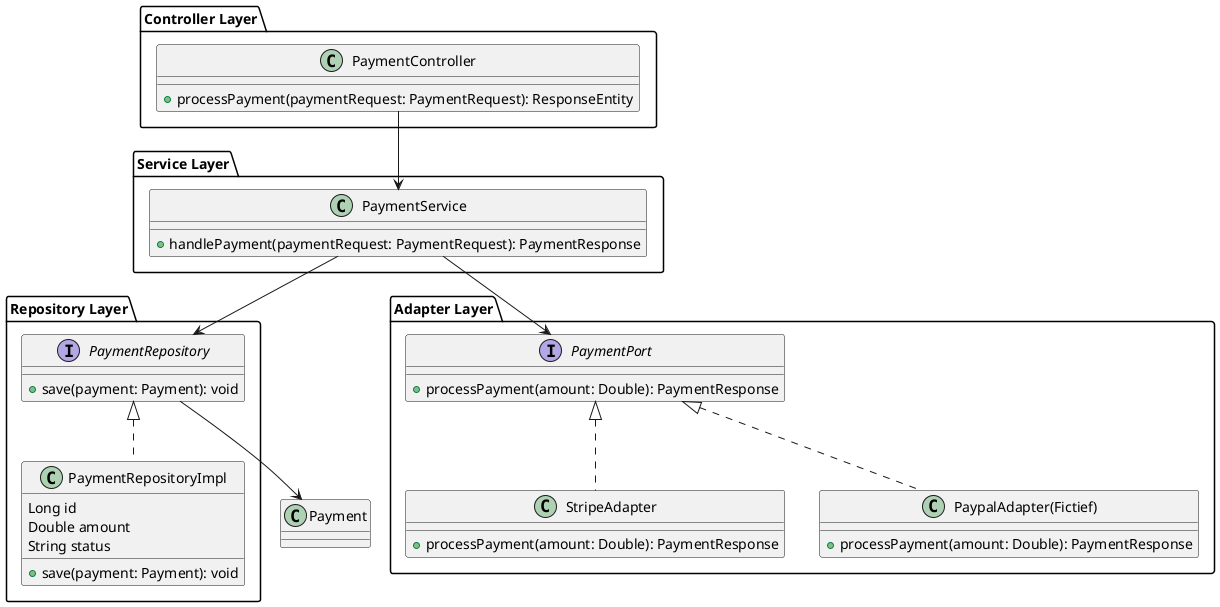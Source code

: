 @startuml

package "Controller Layer" {
    class PaymentController {
        + processPayment(paymentRequest: PaymentRequest): ResponseEntity
    }
}

package "Service Layer" {
    class PaymentService {
        + handlePayment(paymentRequest: PaymentRequest): PaymentResponse
    }

}

package "Repository Layer" {
    interface PaymentRepository {
        + save(payment: Payment): void
    }
        class PaymentRepositoryImpl implements PaymentRepository {
                Long id
                Double amount
                String status
            + save(payment: Payment): void
        }
}



package "Adapter Layer" {
    interface PaymentPort {
        + processPayment(amount: Double): PaymentResponse
    }
    class StripeAdapter implements PaymentPort {
        + processPayment(amount: Double): PaymentResponse
    }
        class PaypalAdapter(Fictief) implements PaymentPort {
            + processPayment(amount: Double): PaymentResponse
        }


}

PaymentService --> PaymentPort
PaymentController --> PaymentService
PaymentService --> PaymentRepository



PaymentRepository --> Payment

@enduml
